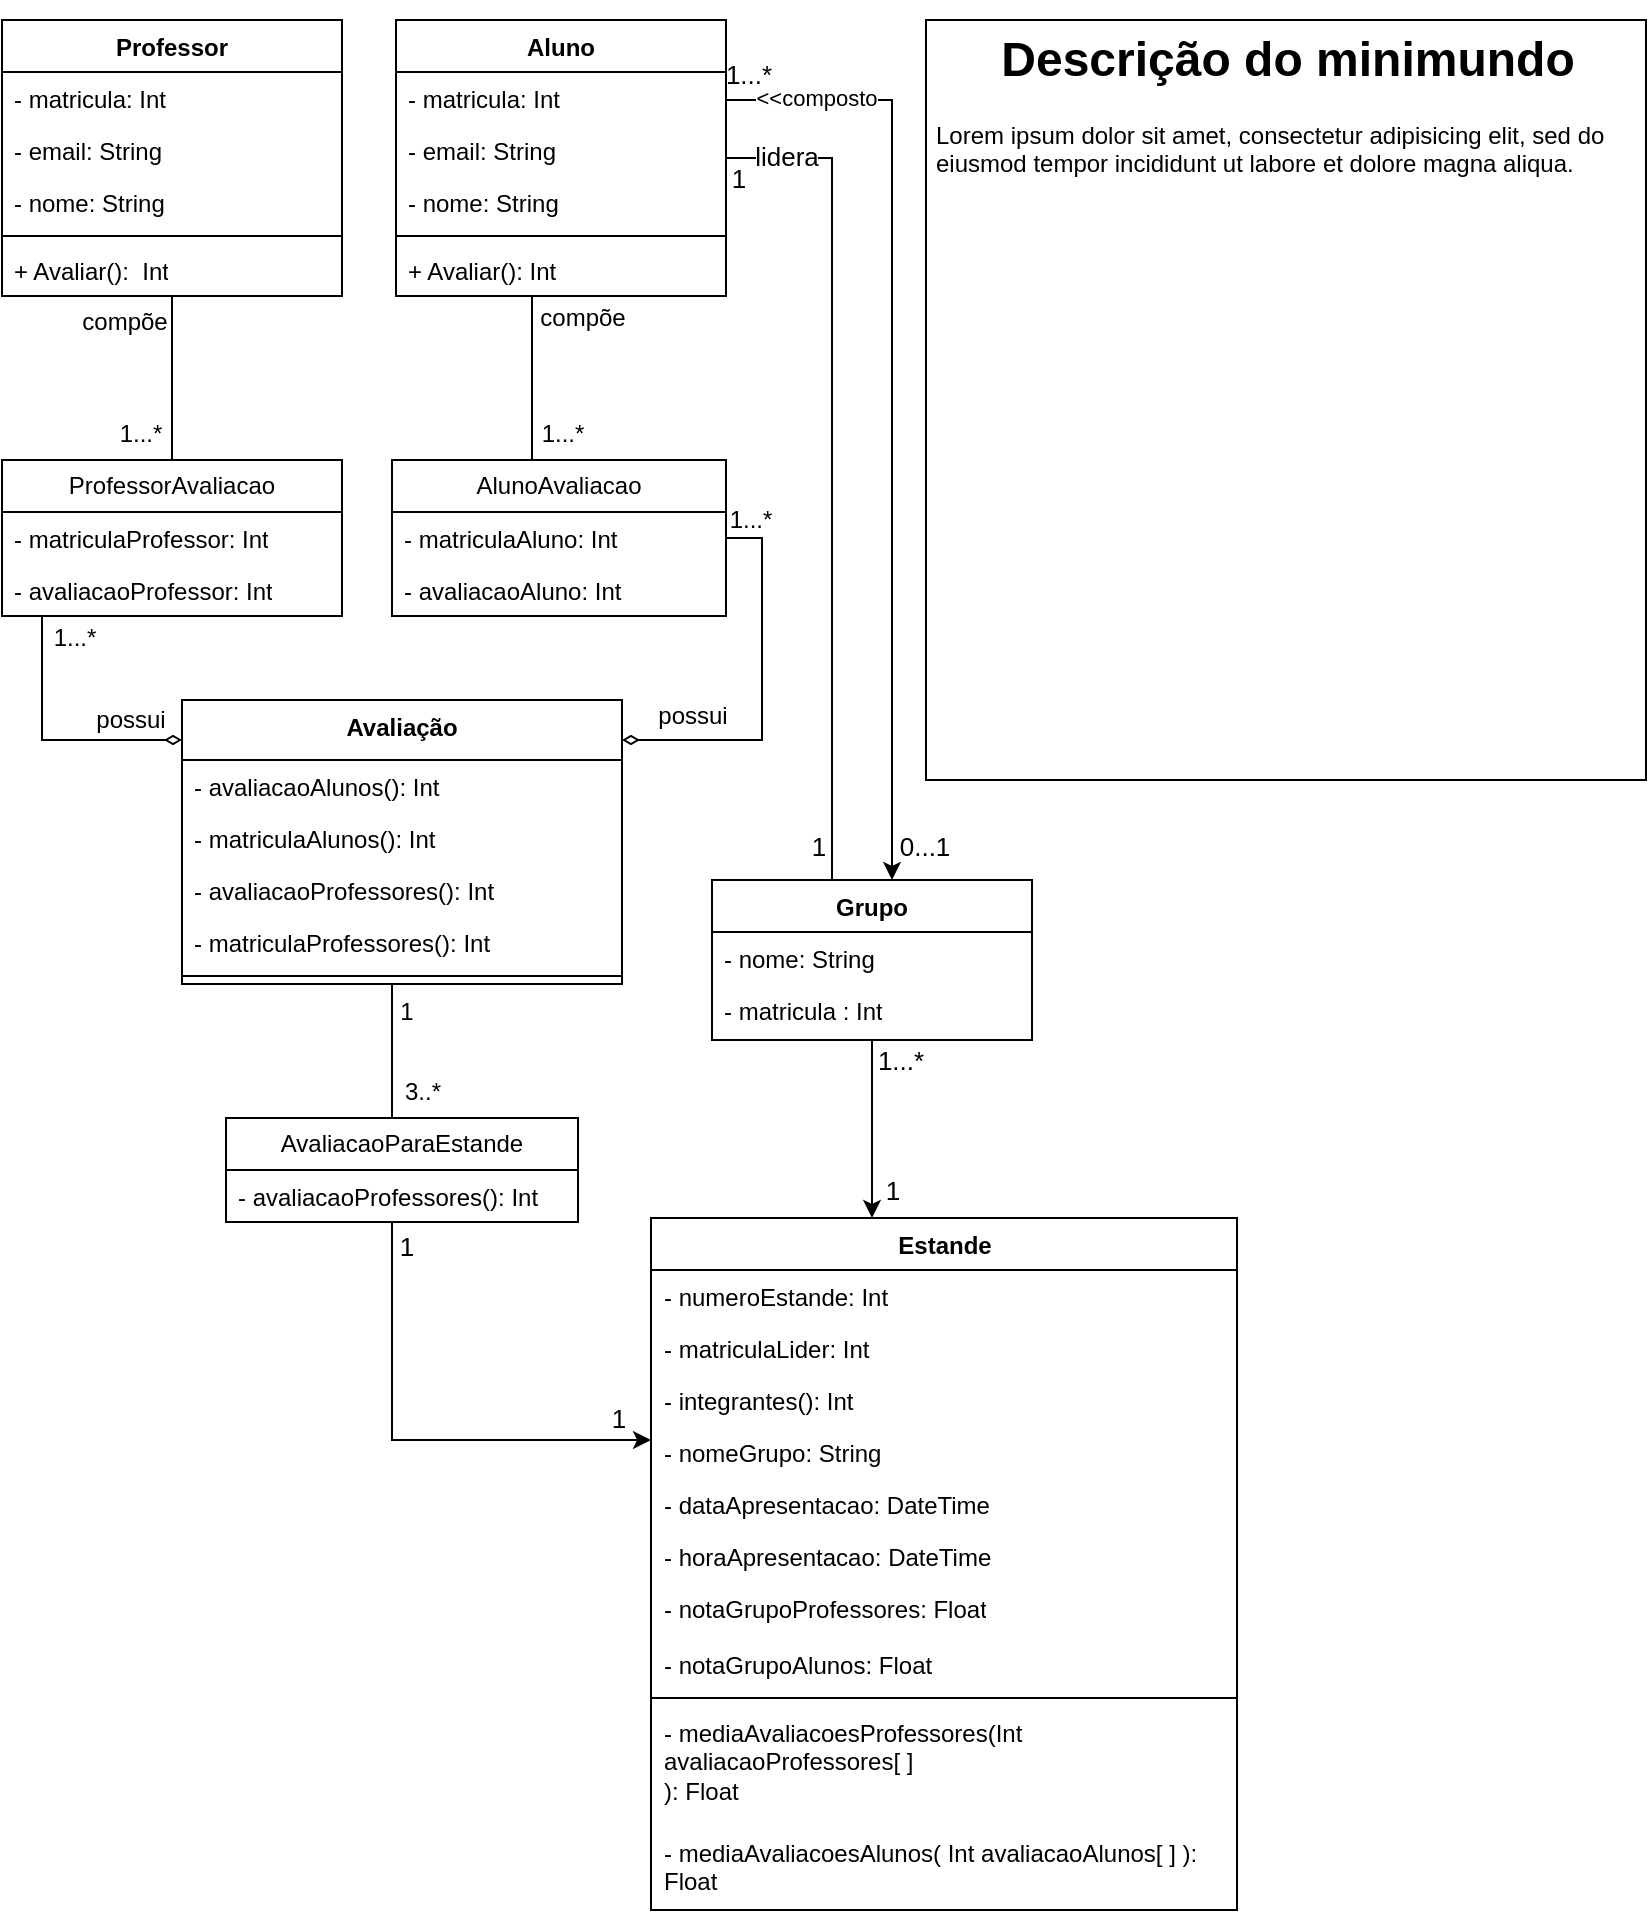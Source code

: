 <mxfile version="21.8.0" type="device">
  <diagram name="Página-1" id="iaq8zUBecWveMzKXrOw0">
    <mxGraphModel dx="398" dy="201" grid="1" gridSize="10" guides="1" tooltips="1" connect="1" arrows="1" fold="1" page="1" pageScale="1" pageWidth="827" pageHeight="1169" math="0" shadow="0">
      <root>
        <mxCell id="0" />
        <mxCell id="1" parent="0" />
        <mxCell id="Qt1BKMFeOCnHc9ZQUntC-31" style="edgeStyle=orthogonalEdgeStyle;rounded=0;orthogonalLoop=1;jettySize=auto;html=1;endArrow=none;endFill=0;" parent="1" target="uE-dpMH4UthVh5TPI-2E-38" edge="1">
          <mxGeometry relative="1" as="geometry">
            <Array as="points">
              <mxPoint x="270" y="148" />
            </Array>
            <mxPoint x="268.5" y="148" as="sourcePoint" />
          </mxGeometry>
        </mxCell>
        <mxCell id="Qt1BKMFeOCnHc9ZQUntC-40" value="&lt;font style=&quot;font-size: 12px;&quot;&gt;compõe&lt;/font&gt;" style="edgeLabel;html=1;align=center;verticalAlign=middle;resizable=0;points=[];" parent="Qt1BKMFeOCnHc9ZQUntC-31" vertex="1" connectable="0">
          <mxGeometry x="-0.787" relative="1" as="geometry">
            <mxPoint x="25" y="3" as="offset" />
          </mxGeometry>
        </mxCell>
        <mxCell id="Qt1BKMFeOCnHc9ZQUntC-41" value="&lt;font style=&quot;font-size: 12px;&quot;&gt;1...*&lt;/font&gt;" style="edgeLabel;html=1;align=center;verticalAlign=middle;resizable=0;points=[];" parent="Qt1BKMFeOCnHc9ZQUntC-31" vertex="1" connectable="0">
          <mxGeometry x="0.693" y="1" relative="1" as="geometry">
            <mxPoint x="14" as="offset" />
          </mxGeometry>
        </mxCell>
        <mxCell id="Qt1BKMFeOCnHc9ZQUntC-47" style="edgeStyle=orthogonalEdgeStyle;rounded=0;orthogonalLoop=1;jettySize=auto;html=1;endArrow=none;endFill=0;" parent="1" source="uE-dpMH4UthVh5TPI-2E-33" target="Qt1BKMFeOCnHc9ZQUntC-42" edge="1">
          <mxGeometry relative="1" as="geometry">
            <Array as="points">
              <mxPoint x="200" y="520" />
              <mxPoint x="200" y="520" />
            </Array>
            <mxPoint x="85" y="492" as="sourcePoint" />
            <mxPoint x="129" y="566.0" as="targetPoint" />
          </mxGeometry>
        </mxCell>
        <mxCell id="Qt1BKMFeOCnHc9ZQUntC-51" value="&lt;font style=&quot;font-size: 12px;&quot;&gt;3..*&lt;/font&gt;" style="edgeLabel;html=1;align=center;verticalAlign=middle;resizable=0;points=[];" parent="Qt1BKMFeOCnHc9ZQUntC-47" vertex="1" connectable="0">
          <mxGeometry x="0.682" y="2" relative="1" as="geometry">
            <mxPoint x="13" y="-3" as="offset" />
          </mxGeometry>
        </mxCell>
        <mxCell id="Qt1BKMFeOCnHc9ZQUntC-52" value="&lt;font style=&quot;font-size: 12px;&quot;&gt;1&lt;/font&gt;" style="edgeLabel;html=1;align=center;verticalAlign=middle;resizable=0;points=[];" parent="Qt1BKMFeOCnHc9ZQUntC-47" vertex="1" connectable="0">
          <mxGeometry x="-0.429" y="1" relative="1" as="geometry">
            <mxPoint x="6" y="-5" as="offset" />
          </mxGeometry>
        </mxCell>
        <mxCell id="uE-dpMH4UthVh5TPI-2E-33" value="Avaliação" style="swimlane;fontStyle=1;align=center;verticalAlign=top;childLayout=stackLayout;horizontal=1;startSize=30;horizontalStack=0;resizeParent=1;resizeParentMax=0;resizeLast=0;collapsible=1;marginBottom=0;whiteSpace=wrap;html=1;" parent="1" vertex="1">
          <mxGeometry x="95" y="350" width="220" height="142" as="geometry" />
        </mxCell>
        <mxCell id="uE-dpMH4UthVh5TPI-2E-37" value="- avaliacaoAlunos(): Int" style="text;strokeColor=none;fillColor=none;align=left;verticalAlign=top;spacingLeft=4;spacingRight=4;overflow=hidden;rotatable=0;points=[[0,0.5],[1,0.5]];portConstraint=eastwest;whiteSpace=wrap;html=1;" parent="uE-dpMH4UthVh5TPI-2E-33" vertex="1">
          <mxGeometry y="30" width="220" height="26" as="geometry" />
        </mxCell>
        <mxCell id="uE-dpMH4UthVh5TPI-2E-53" value="- matriculaAlunos(): Int" style="text;strokeColor=none;fillColor=none;align=left;verticalAlign=top;spacingLeft=4;spacingRight=4;overflow=hidden;rotatable=0;points=[[0,0.5],[1,0.5]];portConstraint=eastwest;whiteSpace=wrap;html=1;" parent="uE-dpMH4UthVh5TPI-2E-33" vertex="1">
          <mxGeometry y="56" width="220" height="26" as="geometry" />
        </mxCell>
        <mxCell id="uE-dpMH4UthVh5TPI-2E-51" value="- avaliacaoProfessores(): Int" style="text;strokeColor=none;fillColor=none;align=left;verticalAlign=top;spacingLeft=4;spacingRight=4;overflow=hidden;rotatable=0;points=[[0,0.5],[1,0.5]];portConstraint=eastwest;whiteSpace=wrap;html=1;" parent="uE-dpMH4UthVh5TPI-2E-33" vertex="1">
          <mxGeometry y="82" width="220" height="26" as="geometry" />
        </mxCell>
        <mxCell id="uE-dpMH4UthVh5TPI-2E-42" value="- matriculaProfessores(): Int" style="text;strokeColor=none;fillColor=none;align=left;verticalAlign=top;spacingLeft=4;spacingRight=4;overflow=hidden;rotatable=0;points=[[0,0.5],[1,0.5]];portConstraint=eastwest;whiteSpace=wrap;html=1;" parent="uE-dpMH4UthVh5TPI-2E-33" vertex="1">
          <mxGeometry y="108" width="220" height="26" as="geometry" />
        </mxCell>
        <mxCell id="uE-dpMH4UthVh5TPI-2E-35" value="" style="line;strokeWidth=1;fillColor=none;align=left;verticalAlign=middle;spacingTop=-1;spacingLeft=3;spacingRight=3;rotatable=0;labelPosition=right;points=[];portConstraint=eastwest;strokeColor=inherit;" parent="uE-dpMH4UthVh5TPI-2E-33" vertex="1">
          <mxGeometry y="134" width="220" height="8" as="geometry" />
        </mxCell>
        <mxCell id="Qt1BKMFeOCnHc9ZQUntC-32" style="edgeStyle=orthogonalEdgeStyle;rounded=0;orthogonalLoop=1;jettySize=auto;html=1;endArrow=diamondThin;endFill=0;" parent="1" source="uE-dpMH4UthVh5TPI-2E-38" target="uE-dpMH4UthVh5TPI-2E-33" edge="1">
          <mxGeometry relative="1" as="geometry">
            <mxPoint x="272.0" y="310" as="sourcePoint" />
            <Array as="points">
              <mxPoint x="385" y="370" />
            </Array>
          </mxGeometry>
        </mxCell>
        <mxCell id="Qt1BKMFeOCnHc9ZQUntC-38" value="&lt;font style=&quot;font-size: 12px;&quot;&gt;possui&lt;/font&gt;" style="edgeLabel;html=1;align=center;verticalAlign=middle;resizable=0;points=[];" parent="Qt1BKMFeOCnHc9ZQUntC-32" vertex="1" connectable="0">
          <mxGeometry x="0.733" relative="1" as="geometry">
            <mxPoint x="10" y="-12" as="offset" />
          </mxGeometry>
        </mxCell>
        <mxCell id="Qt1BKMFeOCnHc9ZQUntC-39" value="&lt;font style=&quot;font-size: 12px;&quot;&gt;1...*&lt;/font&gt;" style="edgeLabel;html=1;align=center;verticalAlign=middle;resizable=0;points=[];" parent="Qt1BKMFeOCnHc9ZQUntC-32" vertex="1" connectable="0">
          <mxGeometry x="-0.872" relative="1" as="geometry">
            <mxPoint y="-9" as="offset" />
          </mxGeometry>
        </mxCell>
        <mxCell id="uE-dpMH4UthVh5TPI-2E-38" value="AlunoAvaliacao" style="swimlane;fontStyle=0;childLayout=stackLayout;horizontal=1;startSize=26;fillColor=none;horizontalStack=0;resizeParent=1;resizeParentMax=0;resizeLast=0;collapsible=1;marginBottom=0;whiteSpace=wrap;html=1;" parent="1" vertex="1">
          <mxGeometry x="200" y="230" width="167" height="78" as="geometry" />
        </mxCell>
        <mxCell id="uE-dpMH4UthVh5TPI-2E-39" value="- matriculaAluno: Int" style="text;strokeColor=none;fillColor=none;align=left;verticalAlign=top;spacingLeft=4;spacingRight=4;overflow=hidden;rotatable=0;points=[[0,0.5],[1,0.5]];portConstraint=eastwest;whiteSpace=wrap;html=1;" parent="uE-dpMH4UthVh5TPI-2E-38" vertex="1">
          <mxGeometry y="26" width="167" height="26" as="geometry" />
        </mxCell>
        <mxCell id="uE-dpMH4UthVh5TPI-2E-40" value="- avaliacaoAluno: Int" style="text;strokeColor=none;fillColor=none;align=left;verticalAlign=top;spacingLeft=4;spacingRight=4;overflow=hidden;rotatable=0;points=[[0,0.5],[1,0.5]];portConstraint=eastwest;whiteSpace=wrap;html=1;" parent="uE-dpMH4UthVh5TPI-2E-38" vertex="1">
          <mxGeometry y="52" width="167" height="26" as="geometry" />
        </mxCell>
        <mxCell id="uE-dpMH4UthVh5TPI-2E-43" value="Estande" style="swimlane;fontStyle=1;align=center;verticalAlign=top;childLayout=stackLayout;horizontal=1;startSize=26;horizontalStack=0;resizeParent=1;resizeParentMax=0;resizeLast=0;collapsible=1;marginBottom=0;whiteSpace=wrap;html=1;" parent="1" vertex="1">
          <mxGeometry x="329.5" y="609" width="293" height="346" as="geometry" />
        </mxCell>
        <mxCell id="Stywcy1ySIEhhJxQaDxB-2" value="- numeroEstande: Int" style="text;strokeColor=none;fillColor=none;align=left;verticalAlign=top;spacingLeft=4;spacingRight=4;overflow=hidden;rotatable=0;points=[[0,0.5],[1,0.5]];portConstraint=eastwest;whiteSpace=wrap;html=1;" parent="uE-dpMH4UthVh5TPI-2E-43" vertex="1">
          <mxGeometry y="26" width="293" height="26" as="geometry" />
        </mxCell>
        <mxCell id="Stywcy1ySIEhhJxQaDxB-1" value="- matriculaLider: Int" style="text;strokeColor=none;fillColor=none;align=left;verticalAlign=top;spacingLeft=4;spacingRight=4;overflow=hidden;rotatable=0;points=[[0,0.5],[1,0.5]];portConstraint=eastwest;whiteSpace=wrap;html=1;" parent="uE-dpMH4UthVh5TPI-2E-43" vertex="1">
          <mxGeometry y="52" width="293" height="26" as="geometry" />
        </mxCell>
        <mxCell id="uE-dpMH4UthVh5TPI-2E-50" value="- integrantes(): Int" style="text;strokeColor=none;fillColor=none;align=left;verticalAlign=top;spacingLeft=4;spacingRight=4;overflow=hidden;rotatable=0;points=[[0,0.5],[1,0.5]];portConstraint=eastwest;whiteSpace=wrap;html=1;" parent="uE-dpMH4UthVh5TPI-2E-43" vertex="1">
          <mxGeometry y="78" width="293" height="26" as="geometry" />
        </mxCell>
        <mxCell id="Qt1BKMFeOCnHc9ZQUntC-3" value="- nomeGrupo: String" style="text;strokeColor=none;fillColor=none;align=left;verticalAlign=top;spacingLeft=4;spacingRight=4;overflow=hidden;rotatable=0;points=[[0,0.5],[1,0.5]];portConstraint=eastwest;whiteSpace=wrap;html=1;" parent="uE-dpMH4UthVh5TPI-2E-43" vertex="1">
          <mxGeometry y="104" width="293" height="26" as="geometry" />
        </mxCell>
        <mxCell id="Qt1BKMFeOCnHc9ZQUntC-2" value="- dataApresentacao: DateTime" style="text;strokeColor=none;fillColor=none;align=left;verticalAlign=top;spacingLeft=4;spacingRight=4;overflow=hidden;rotatable=0;points=[[0,0.5],[1,0.5]];portConstraint=eastwest;whiteSpace=wrap;html=1;" parent="uE-dpMH4UthVh5TPI-2E-43" vertex="1">
          <mxGeometry y="130" width="293" height="26" as="geometry" />
        </mxCell>
        <mxCell id="Qt1BKMFeOCnHc9ZQUntC-1" value="- horaApresentacao: DateTime" style="text;strokeColor=none;fillColor=none;align=left;verticalAlign=top;spacingLeft=4;spacingRight=4;overflow=hidden;rotatable=0;points=[[0,0.5],[1,0.5]];portConstraint=eastwest;whiteSpace=wrap;html=1;" parent="uE-dpMH4UthVh5TPI-2E-43" vertex="1">
          <mxGeometry y="156" width="293" height="26" as="geometry" />
        </mxCell>
        <mxCell id="uE-dpMH4UthVh5TPI-2E-44" value="- notaGrupoProfessores:&amp;nbsp;Float" style="text;strokeColor=none;fillColor=none;align=left;verticalAlign=top;spacingLeft=4;spacingRight=4;overflow=hidden;rotatable=0;points=[[0,0.5],[1,0.5]];portConstraint=eastwest;whiteSpace=wrap;html=1;" parent="uE-dpMH4UthVh5TPI-2E-43" vertex="1">
          <mxGeometry y="182" width="293" height="28" as="geometry" />
        </mxCell>
        <mxCell id="Qt1BKMFeOCnHc9ZQUntC-24" value="- notaGrupoAlunos:&amp;nbsp;Float" style="text;strokeColor=none;fillColor=none;align=left;verticalAlign=top;spacingLeft=4;spacingRight=4;overflow=hidden;rotatable=0;points=[[0,0.5],[1,0.5]];portConstraint=eastwest;whiteSpace=wrap;html=1;" parent="uE-dpMH4UthVh5TPI-2E-43" vertex="1">
          <mxGeometry y="210" width="293" height="26" as="geometry" />
        </mxCell>
        <mxCell id="uE-dpMH4UthVh5TPI-2E-45" value="" style="line;strokeWidth=1;fillColor=none;align=left;verticalAlign=middle;spacingTop=-1;spacingLeft=3;spacingRight=3;rotatable=0;labelPosition=right;points=[];portConstraint=eastwest;strokeColor=inherit;" parent="uE-dpMH4UthVh5TPI-2E-43" vertex="1">
          <mxGeometry y="236" width="293" height="8" as="geometry" />
        </mxCell>
        <mxCell id="Qt1BKMFeOCnHc9ZQUntC-30" value="- mediaAvaliacoesProfessores(Int avaliacaoProfessores[ ]&lt;br&gt;): Float" style="text;strokeColor=none;fillColor=none;align=left;verticalAlign=top;spacingLeft=4;spacingRight=4;overflow=hidden;rotatable=0;points=[[0,0.5],[1,0.5]];portConstraint=eastwest;whiteSpace=wrap;html=1;" parent="uE-dpMH4UthVh5TPI-2E-43" vertex="1">
          <mxGeometry y="244" width="293" height="60" as="geometry" />
        </mxCell>
        <mxCell id="Qt1BKMFeOCnHc9ZQUntC-23" value="- mediaAvaliacoesAlunos( Int avaliacaoAlunos[ ] ):&amp;nbsp; Float" style="text;strokeColor=none;fillColor=none;align=left;verticalAlign=top;spacingLeft=4;spacingRight=4;overflow=hidden;rotatable=0;points=[[0,0.5],[1,0.5]];portConstraint=eastwest;whiteSpace=wrap;html=1;" parent="uE-dpMH4UthVh5TPI-2E-43" vertex="1">
          <mxGeometry y="304" width="293" height="42" as="geometry" />
        </mxCell>
        <mxCell id="Qt1BKMFeOCnHc9ZQUntC-26" style="edgeStyle=orthogonalEdgeStyle;rounded=0;orthogonalLoop=1;jettySize=auto;html=1;endArrow=diamondThin;endFill=0;startSize=6;strokeWidth=1;targetPerimeterSpacing=0;" parent="1" source="uE-dpMH4UthVh5TPI-2E-55" target="uE-dpMH4UthVh5TPI-2E-33" edge="1">
          <mxGeometry relative="1" as="geometry">
            <mxPoint x="112.0" y="310" as="sourcePoint" />
            <Array as="points">
              <mxPoint x="25" y="370" />
            </Array>
          </mxGeometry>
        </mxCell>
        <mxCell id="Qt1BKMFeOCnHc9ZQUntC-34" value="&lt;font style=&quot;font-size: 12px;&quot;&gt;possui&lt;/font&gt;" style="edgeLabel;html=1;align=center;verticalAlign=middle;resizable=0;points=[];" parent="Qt1BKMFeOCnHc9ZQUntC-26" vertex="1" connectable="0">
          <mxGeometry x="0.77" y="-1" relative="1" as="geometry">
            <mxPoint x="-11" y="-11" as="offset" />
          </mxGeometry>
        </mxCell>
        <mxCell id="Qt1BKMFeOCnHc9ZQUntC-35" value="&lt;font style=&quot;font-size: 12px;&quot;&gt;1...*&lt;/font&gt;" style="edgeLabel;html=1;align=center;verticalAlign=middle;resizable=0;points=[];" parent="Qt1BKMFeOCnHc9ZQUntC-26" vertex="1" connectable="0">
          <mxGeometry x="-0.848" y="1" relative="1" as="geometry">
            <mxPoint x="15" y="1" as="offset" />
          </mxGeometry>
        </mxCell>
        <mxCell id="uE-dpMH4UthVh5TPI-2E-55" value="ProfessorAvaliacao" style="swimlane;fontStyle=0;childLayout=stackLayout;horizontal=1;startSize=26;fillColor=none;horizontalStack=0;resizeParent=1;resizeParentMax=0;resizeLast=0;collapsible=1;marginBottom=0;whiteSpace=wrap;html=1;" parent="1" vertex="1">
          <mxGeometry x="5" y="230" width="170" height="78" as="geometry" />
        </mxCell>
        <mxCell id="uE-dpMH4UthVh5TPI-2E-56" value="- matriculaProfessor: Int" style="text;strokeColor=none;fillColor=none;align=left;verticalAlign=top;spacingLeft=4;spacingRight=4;overflow=hidden;rotatable=0;points=[[0,0.5],[1,0.5]];portConstraint=eastwest;whiteSpace=wrap;html=1;" parent="uE-dpMH4UthVh5TPI-2E-55" vertex="1">
          <mxGeometry y="26" width="170" height="26" as="geometry" />
        </mxCell>
        <mxCell id="uE-dpMH4UthVh5TPI-2E-57" value="- avaliacaoProfessor: Int" style="text;strokeColor=none;fillColor=none;align=left;verticalAlign=top;spacingLeft=4;spacingRight=4;overflow=hidden;rotatable=0;points=[[0,0.5],[1,0.5]];portConstraint=eastwest;whiteSpace=wrap;html=1;" parent="uE-dpMH4UthVh5TPI-2E-55" vertex="1">
          <mxGeometry y="52" width="170" height="26" as="geometry" />
        </mxCell>
        <mxCell id="Qt1BKMFeOCnHc9ZQUntC-25" style="edgeStyle=orthogonalEdgeStyle;rounded=0;orthogonalLoop=1;jettySize=auto;html=1;endArrow=none;endFill=0;" parent="1" source="Stywcy1ySIEhhJxQaDxB-12" target="uE-dpMH4UthVh5TPI-2E-55" edge="1">
          <mxGeometry relative="1" as="geometry">
            <Array as="points" />
            <mxPoint x="78" y="367.0" as="sourcePoint" />
          </mxGeometry>
        </mxCell>
        <mxCell id="Qt1BKMFeOCnHc9ZQUntC-36" value="&lt;font style=&quot;font-size: 12px;&quot;&gt;compõe&lt;/font&gt;" style="edgeLabel;html=1;align=center;verticalAlign=middle;resizable=0;points=[];" parent="Qt1BKMFeOCnHc9ZQUntC-25" vertex="1" connectable="0">
          <mxGeometry x="-0.7" relative="1" as="geometry">
            <mxPoint x="-24" as="offset" />
          </mxGeometry>
        </mxCell>
        <mxCell id="Qt1BKMFeOCnHc9ZQUntC-37" value="&lt;font style=&quot;font-size: 12px;&quot;&gt;1...*&lt;/font&gt;" style="edgeLabel;html=1;align=center;verticalAlign=middle;resizable=0;points=[];" parent="Qt1BKMFeOCnHc9ZQUntC-25" vertex="1" connectable="0">
          <mxGeometry x="0.791" y="-1" relative="1" as="geometry">
            <mxPoint x="-15" y="-5" as="offset" />
          </mxGeometry>
        </mxCell>
        <mxCell id="Oa6qEMabjIctcz9IKZKd-9" style="edgeStyle=orthogonalEdgeStyle;rounded=0;orthogonalLoop=1;jettySize=auto;html=1;" parent="1" source="Qt1BKMFeOCnHc9ZQUntC-42" target="uE-dpMH4UthVh5TPI-2E-43" edge="1">
          <mxGeometry relative="1" as="geometry">
            <Array as="points">
              <mxPoint x="200" y="720" />
            </Array>
          </mxGeometry>
        </mxCell>
        <mxCell id="Oa6qEMabjIctcz9IKZKd-10" value="&lt;font style=&quot;font-size: 13px;&quot;&gt;1&lt;/font&gt;" style="edgeLabel;html=1;align=center;verticalAlign=middle;resizable=0;points=[];" parent="Oa6qEMabjIctcz9IKZKd-9" vertex="1" connectable="0">
          <mxGeometry x="-0.825" y="-1" relative="1" as="geometry">
            <mxPoint x="8" y="-9" as="offset" />
          </mxGeometry>
        </mxCell>
        <mxCell id="Oa6qEMabjIctcz9IKZKd-11" value="&lt;font style=&quot;font-size: 13px;&quot;&gt;1&lt;/font&gt;" style="edgeLabel;html=1;align=center;verticalAlign=middle;resizable=0;points=[];" parent="Oa6qEMabjIctcz9IKZKd-9" vertex="1" connectable="0">
          <mxGeometry x="0.861" y="1" relative="1" as="geometry">
            <mxPoint y="-10" as="offset" />
          </mxGeometry>
        </mxCell>
        <mxCell id="Qt1BKMFeOCnHc9ZQUntC-42" value="AvaliacaoParaEstande" style="swimlane;fontStyle=0;childLayout=stackLayout;horizontal=1;startSize=26;fillColor=none;horizontalStack=0;resizeParent=1;resizeParentMax=0;resizeLast=0;collapsible=1;marginBottom=0;whiteSpace=wrap;html=1;" parent="1" vertex="1">
          <mxGeometry x="117" y="559" width="176" height="52" as="geometry" />
        </mxCell>
        <mxCell id="Qt1BKMFeOCnHc9ZQUntC-46" value="- avaliacaoProfessores(): Int" style="text;strokeColor=none;fillColor=none;align=left;verticalAlign=top;spacingLeft=4;spacingRight=4;overflow=hidden;rotatable=0;points=[[0,0.5],[1,0.5]];portConstraint=eastwest;whiteSpace=wrap;html=1;" parent="Qt1BKMFeOCnHc9ZQUntC-42" vertex="1">
          <mxGeometry y="26" width="176" height="26" as="geometry" />
        </mxCell>
        <mxCell id="Oa6qEMabjIctcz9IKZKd-18" style="edgeStyle=orthogonalEdgeStyle;rounded=0;orthogonalLoop=1;jettySize=auto;html=1;" parent="1" source="Stywcy1ySIEhhJxQaDxB-3" target="Oa6qEMabjIctcz9IKZKd-2" edge="1">
          <mxGeometry relative="1" as="geometry">
            <Array as="points">
              <mxPoint x="450" y="50" />
            </Array>
          </mxGeometry>
        </mxCell>
        <mxCell id="Oa6qEMabjIctcz9IKZKd-23" value="&lt;font style=&quot;font-size: 13px;&quot;&gt;0...1&lt;/font&gt;" style="edgeLabel;html=1;align=center;verticalAlign=middle;resizable=0;points=[];" parent="Oa6qEMabjIctcz9IKZKd-18" vertex="1" connectable="0">
          <mxGeometry x="0.925" y="-1" relative="1" as="geometry">
            <mxPoint x="17" as="offset" />
          </mxGeometry>
        </mxCell>
        <mxCell id="Oa6qEMabjIctcz9IKZKd-24" value="&lt;font style=&quot;font-size: 13px;&quot;&gt;1...*&lt;/font&gt;" style="edgeLabel;html=1;align=center;verticalAlign=middle;resizable=0;points=[];" parent="Oa6qEMabjIctcz9IKZKd-18" vertex="1" connectable="0">
          <mxGeometry x="-0.983" y="1" relative="1" as="geometry">
            <mxPoint x="7" y="-12" as="offset" />
          </mxGeometry>
        </mxCell>
        <mxCell id="Oa6qEMabjIctcz9IKZKd-25" value="&amp;lt;&amp;lt;composto" style="edgeLabel;html=1;align=center;verticalAlign=middle;resizable=0;points=[];" parent="Oa6qEMabjIctcz9IKZKd-18" vertex="1" connectable="0">
          <mxGeometry x="-0.83" relative="1" as="geometry">
            <mxPoint x="5" y="-1" as="offset" />
          </mxGeometry>
        </mxCell>
        <mxCell id="Stywcy1ySIEhhJxQaDxB-3" value="Aluno" style="swimlane;fontStyle=1;align=center;verticalAlign=top;childLayout=stackLayout;horizontal=1;startSize=26;horizontalStack=0;resizeParent=1;resizeParentMax=0;resizeLast=0;collapsible=1;marginBottom=0;whiteSpace=wrap;html=1;" parent="1" vertex="1">
          <mxGeometry x="202" y="10" width="165" height="138" as="geometry" />
        </mxCell>
        <mxCell id="Stywcy1ySIEhhJxQaDxB-4" value="- matricula: Int" style="text;strokeColor=none;fillColor=none;align=left;verticalAlign=top;spacingLeft=4;spacingRight=4;overflow=hidden;rotatable=0;points=[[0,0.5],[1,0.5]];portConstraint=eastwest;whiteSpace=wrap;html=1;" parent="Stywcy1ySIEhhJxQaDxB-3" vertex="1">
          <mxGeometry y="26" width="165" height="26" as="geometry" />
        </mxCell>
        <mxCell id="Stywcy1ySIEhhJxQaDxB-6" value="- email: String" style="text;strokeColor=none;fillColor=none;align=left;verticalAlign=top;spacingLeft=4;spacingRight=4;overflow=hidden;rotatable=0;points=[[0,0.5],[1,0.5]];portConstraint=eastwest;whiteSpace=wrap;html=1;" parent="Stywcy1ySIEhhJxQaDxB-3" vertex="1">
          <mxGeometry y="52" width="165" height="26" as="geometry" />
        </mxCell>
        <mxCell id="Stywcy1ySIEhhJxQaDxB-5" value="- nome: String" style="text;strokeColor=none;fillColor=none;align=left;verticalAlign=top;spacingLeft=4;spacingRight=4;overflow=hidden;rotatable=0;points=[[0,0.5],[1,0.5]];portConstraint=eastwest;whiteSpace=wrap;html=1;" parent="Stywcy1ySIEhhJxQaDxB-3" vertex="1">
          <mxGeometry y="78" width="165" height="26" as="geometry" />
        </mxCell>
        <mxCell id="Stywcy1ySIEhhJxQaDxB-8" value="" style="line;strokeWidth=1;fillColor=none;align=left;verticalAlign=middle;spacingTop=-1;spacingLeft=3;spacingRight=3;rotatable=0;labelPosition=right;points=[];portConstraint=eastwest;strokeColor=inherit;" parent="Stywcy1ySIEhhJxQaDxB-3" vertex="1">
          <mxGeometry y="104" width="165" height="8" as="geometry" />
        </mxCell>
        <mxCell id="Stywcy1ySIEhhJxQaDxB-9" value="+ Avaliar(): Int" style="text;strokeColor=none;fillColor=none;align=left;verticalAlign=top;spacingLeft=4;spacingRight=4;overflow=hidden;rotatable=0;points=[[0,0.5],[1,0.5]];portConstraint=eastwest;whiteSpace=wrap;html=1;" parent="Stywcy1ySIEhhJxQaDxB-3" vertex="1">
          <mxGeometry y="112" width="165" height="26" as="geometry" />
        </mxCell>
        <mxCell id="Stywcy1ySIEhhJxQaDxB-12" value="Professor" style="swimlane;fontStyle=1;align=center;verticalAlign=top;childLayout=stackLayout;horizontal=1;startSize=26;horizontalStack=0;resizeParent=1;resizeParentMax=0;resizeLast=0;collapsible=1;marginBottom=0;whiteSpace=wrap;html=1;" parent="1" vertex="1">
          <mxGeometry x="5" y="10" width="170" height="138" as="geometry" />
        </mxCell>
        <mxCell id="Stywcy1ySIEhhJxQaDxB-14" value="- matricula: Int" style="text;strokeColor=none;fillColor=none;align=left;verticalAlign=top;spacingLeft=4;spacingRight=4;overflow=hidden;rotatable=0;points=[[0,0.5],[1,0.5]];portConstraint=eastwest;whiteSpace=wrap;html=1;" parent="Stywcy1ySIEhhJxQaDxB-12" vertex="1">
          <mxGeometry y="26" width="170" height="26" as="geometry" />
        </mxCell>
        <mxCell id="Stywcy1ySIEhhJxQaDxB-15" value="- email: String" style="text;strokeColor=none;fillColor=none;align=left;verticalAlign=top;spacingLeft=4;spacingRight=4;overflow=hidden;rotatable=0;points=[[0,0.5],[1,0.5]];portConstraint=eastwest;whiteSpace=wrap;html=1;" parent="Stywcy1ySIEhhJxQaDxB-12" vertex="1">
          <mxGeometry y="52" width="170" height="26" as="geometry" />
        </mxCell>
        <mxCell id="Stywcy1ySIEhhJxQaDxB-16" value="- nome: String" style="text;strokeColor=none;fillColor=none;align=left;verticalAlign=top;spacingLeft=4;spacingRight=4;overflow=hidden;rotatable=0;points=[[0,0.5],[1,0.5]];portConstraint=eastwest;whiteSpace=wrap;html=1;" parent="Stywcy1ySIEhhJxQaDxB-12" vertex="1">
          <mxGeometry y="78" width="170" height="26" as="geometry" />
        </mxCell>
        <mxCell id="Stywcy1ySIEhhJxQaDxB-18" value="" style="line;strokeWidth=1;fillColor=none;align=left;verticalAlign=middle;spacingTop=-1;spacingLeft=3;spacingRight=3;rotatable=0;labelPosition=right;points=[];portConstraint=eastwest;strokeColor=inherit;" parent="Stywcy1ySIEhhJxQaDxB-12" vertex="1">
          <mxGeometry y="104" width="170" height="8" as="geometry" />
        </mxCell>
        <mxCell id="Stywcy1ySIEhhJxQaDxB-19" value="+ Avaliar():&amp;nbsp; Int" style="text;strokeColor=none;fillColor=none;align=left;verticalAlign=top;spacingLeft=4;spacingRight=4;overflow=hidden;rotatable=0;points=[[0,0.5],[1,0.5]];portConstraint=eastwest;whiteSpace=wrap;html=1;" parent="Stywcy1ySIEhhJxQaDxB-12" vertex="1">
          <mxGeometry y="112" width="170" height="26" as="geometry" />
        </mxCell>
        <mxCell id="Stywcy1ySIEhhJxQaDxB-20" value="&lt;h1 style=&quot;text-align: center;&quot;&gt;Descrição do minimundo&lt;/h1&gt;&lt;p&gt;Lorem ipsum dolor sit amet, consectetur adipisicing elit, sed do eiusmod tempor incididunt ut labore et dolore magna aliqua.&lt;/p&gt;" style="text;html=1;strokeColor=default;fillColor=default;spacing=5;spacingTop=-20;whiteSpace=wrap;overflow=hidden;rounded=0;" parent="1" vertex="1">
          <mxGeometry x="467" y="10" width="360" height="380" as="geometry" />
        </mxCell>
        <mxCell id="Oa6qEMabjIctcz9IKZKd-12" style="edgeStyle=orthogonalEdgeStyle;rounded=0;orthogonalLoop=1;jettySize=auto;html=1;" parent="1" source="Oa6qEMabjIctcz9IKZKd-2" target="uE-dpMH4UthVh5TPI-2E-43" edge="1">
          <mxGeometry relative="1" as="geometry">
            <Array as="points">
              <mxPoint x="440" y="580" />
              <mxPoint x="440" y="580" />
            </Array>
          </mxGeometry>
        </mxCell>
        <mxCell id="PtoR4CuoCz9s4_ZEGG7F-1" value="&lt;font style=&quot;font-size: 13px;&quot;&gt;1...*&lt;/font&gt;" style="edgeLabel;html=1;align=center;verticalAlign=middle;resizable=0;points=[];" vertex="1" connectable="0" parent="Oa6qEMabjIctcz9IKZKd-12">
          <mxGeometry x="-0.829" relative="1" as="geometry">
            <mxPoint x="14" y="2" as="offset" />
          </mxGeometry>
        </mxCell>
        <mxCell id="PtoR4CuoCz9s4_ZEGG7F-2" value="&lt;font style=&quot;font-size: 13px;&quot;&gt;1&lt;/font&gt;" style="edgeLabel;html=1;align=center;verticalAlign=middle;resizable=0;points=[];" vertex="1" connectable="0" parent="Oa6qEMabjIctcz9IKZKd-12">
          <mxGeometry x="0.675" relative="1" as="geometry">
            <mxPoint x="10" as="offset" />
          </mxGeometry>
        </mxCell>
        <mxCell id="Oa6qEMabjIctcz9IKZKd-19" style="edgeStyle=orthogonalEdgeStyle;rounded=0;orthogonalLoop=1;jettySize=auto;html=1;endArrow=none;endFill=0;" parent="1" source="Oa6qEMabjIctcz9IKZKd-2" target="Stywcy1ySIEhhJxQaDxB-3" edge="1">
          <mxGeometry relative="1" as="geometry">
            <Array as="points">
              <mxPoint x="420" y="79" />
            </Array>
          </mxGeometry>
        </mxCell>
        <mxCell id="Oa6qEMabjIctcz9IKZKd-20" value="&lt;font style=&quot;font-size: 13px;&quot;&gt;lidera&lt;/font&gt;" style="edgeLabel;html=1;align=center;verticalAlign=middle;resizable=0;points=[];" parent="Oa6qEMabjIctcz9IKZKd-19" vertex="1" connectable="0">
          <mxGeometry x="0.884" y="-2" relative="1" as="geometry">
            <mxPoint x="6" y="1" as="offset" />
          </mxGeometry>
        </mxCell>
        <mxCell id="Oa6qEMabjIctcz9IKZKd-21" value="&lt;font style=&quot;font-size: 13px;&quot;&gt;1&lt;/font&gt;" style="edgeLabel;html=1;align=center;verticalAlign=middle;resizable=0;points=[];" parent="Oa6qEMabjIctcz9IKZKd-19" vertex="1" connectable="0">
          <mxGeometry x="0.944" relative="1" as="geometry">
            <mxPoint x="-6" y="10" as="offset" />
          </mxGeometry>
        </mxCell>
        <mxCell id="Oa6qEMabjIctcz9IKZKd-22" value="&lt;font style=&quot;font-size: 13px;&quot;&gt;1&lt;/font&gt;" style="edgeLabel;html=1;align=center;verticalAlign=middle;resizable=0;points=[];" parent="Oa6qEMabjIctcz9IKZKd-19" vertex="1" connectable="0">
          <mxGeometry x="-0.955" relative="1" as="geometry">
            <mxPoint x="-7" y="-8" as="offset" />
          </mxGeometry>
        </mxCell>
        <mxCell id="Oa6qEMabjIctcz9IKZKd-2" value="Grupo" style="swimlane;fontStyle=1;align=center;verticalAlign=top;childLayout=stackLayout;horizontal=1;startSize=26;horizontalStack=0;resizeParent=1;resizeParentMax=0;resizeLast=0;collapsible=1;marginBottom=0;whiteSpace=wrap;html=1;" parent="1" vertex="1">
          <mxGeometry x="360" y="440" width="160" height="80" as="geometry" />
        </mxCell>
        <mxCell id="Oa6qEMabjIctcz9IKZKd-3" value="- nome: String" style="text;strokeColor=none;fillColor=none;align=left;verticalAlign=top;spacingLeft=4;spacingRight=4;overflow=hidden;rotatable=0;points=[[0,0.5],[1,0.5]];portConstraint=eastwest;whiteSpace=wrap;html=1;" parent="Oa6qEMabjIctcz9IKZKd-2" vertex="1">
          <mxGeometry y="26" width="160" height="26" as="geometry" />
        </mxCell>
        <mxCell id="Oa6qEMabjIctcz9IKZKd-8" value="- matricula : Int" style="text;strokeColor=none;fillColor=none;align=left;verticalAlign=top;spacingLeft=4;spacingRight=4;overflow=hidden;rotatable=0;points=[[0,0.5],[1,0.5]];portConstraint=eastwest;whiteSpace=wrap;html=1;" parent="Oa6qEMabjIctcz9IKZKd-2" vertex="1">
          <mxGeometry y="52" width="160" height="28" as="geometry" />
        </mxCell>
      </root>
    </mxGraphModel>
  </diagram>
</mxfile>
